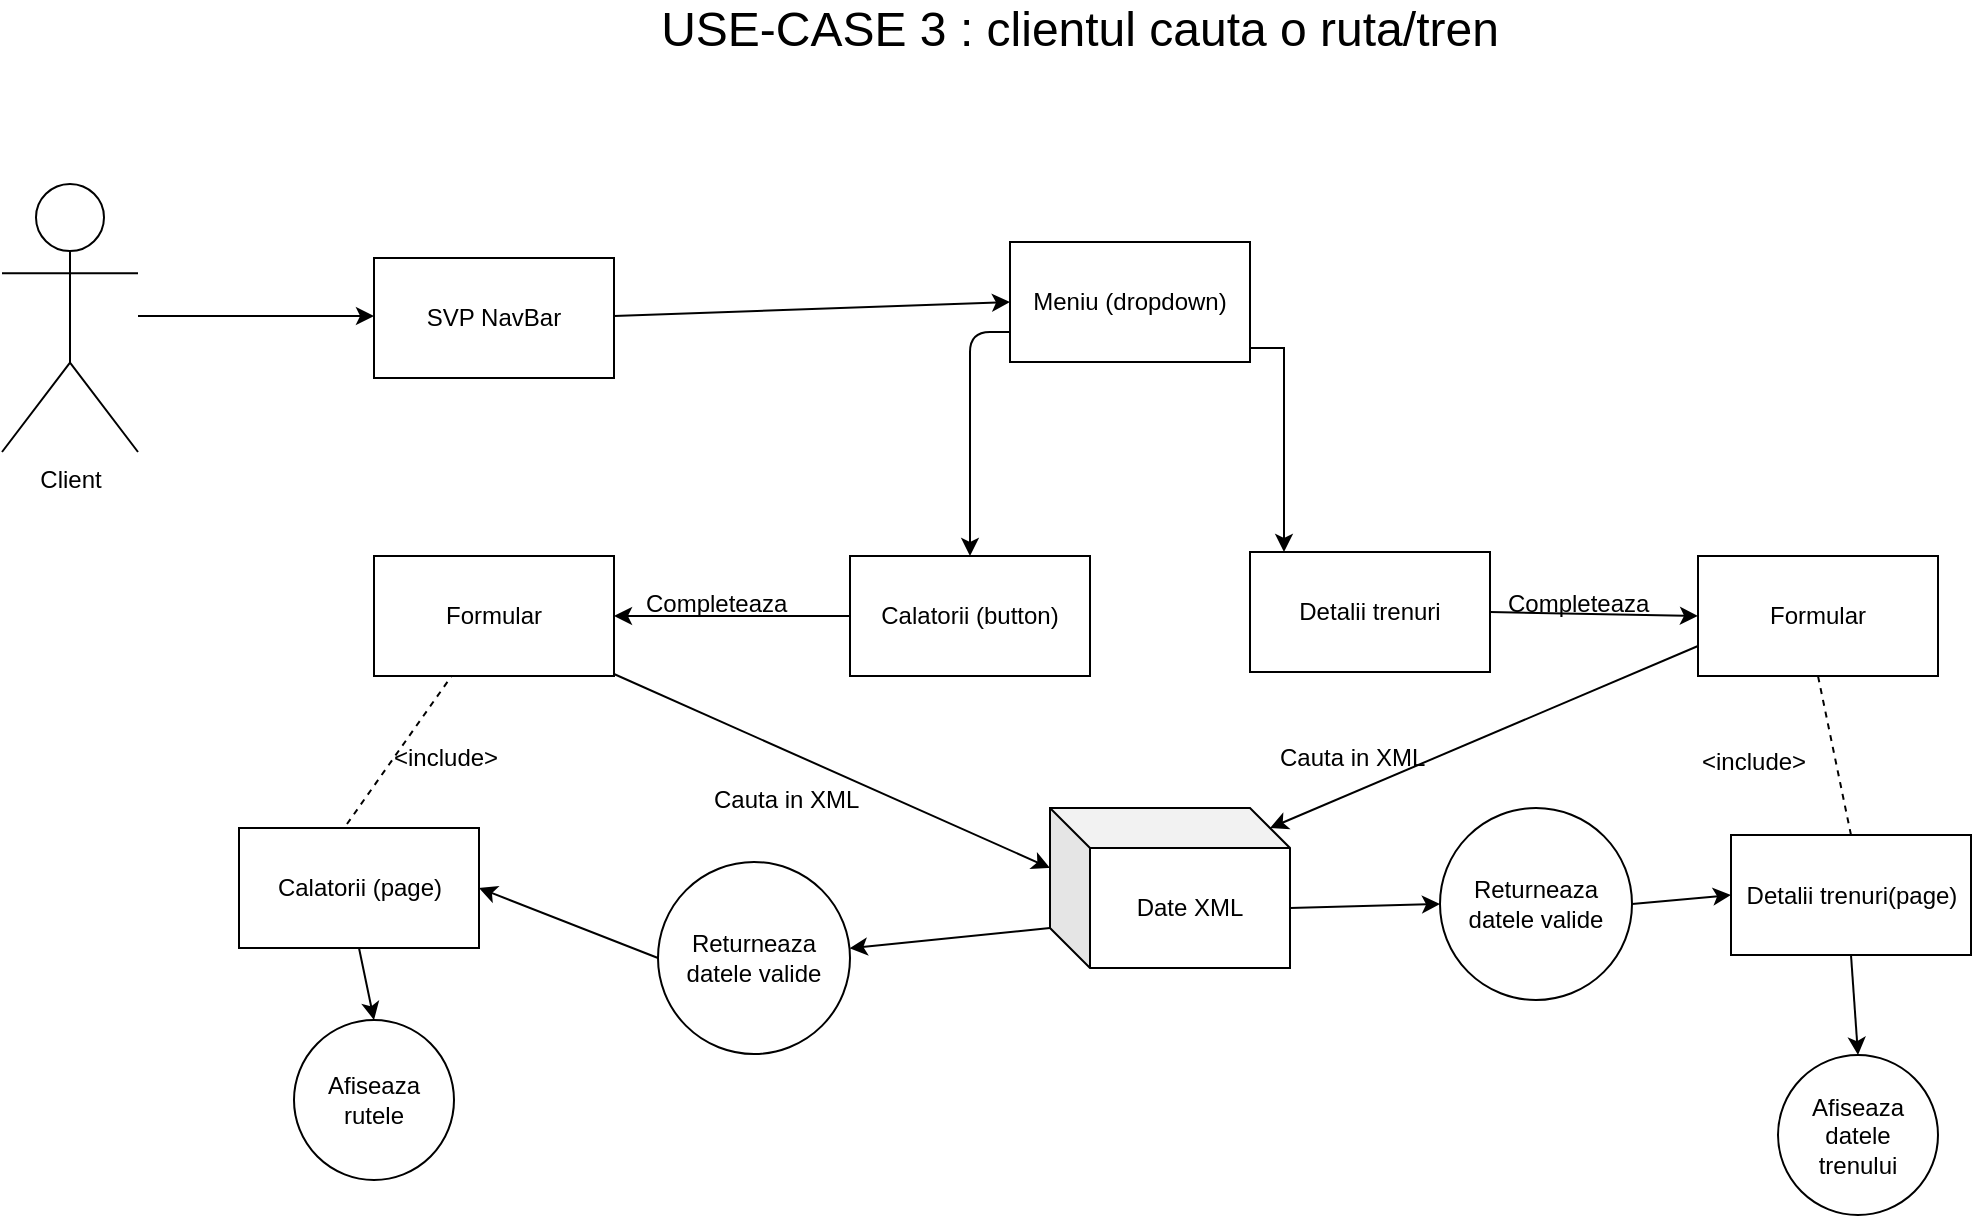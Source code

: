 <mxfile version="10.6.3" type="device"><diagram id="0aiiyR9wPuvqBSn9-EuE" name="Page-1"><mxGraphModel dx="1394" dy="793" grid="0" gridSize="10" guides="1" tooltips="1" connect="1" arrows="1" fold="1" page="1" pageScale="1" pageWidth="827" pageHeight="1169" math="0" shadow="0"><root><mxCell id="0"/><mxCell id="1" parent="0"/><mxCell id="x19-yIgnPesimu06ac6J-1" value="Client" style="shape=umlActor;verticalLabelPosition=bottom;labelBackgroundColor=#ffffff;verticalAlign=top;html=1;outlineConnect=0;" vertex="1" parent="1"><mxGeometry x="67" y="168" width="68" height="134" as="geometry"/></mxCell><mxCell id="x19-yIgnPesimu06ac6J-6" value="&lt;font style=&quot;font-size: 24px&quot;&gt;USE-CASE 3 : clientul cauta o ruta&lt;/font&gt;&lt;font style=&quot;font-size: 24px&quot;&gt;/tren&lt;/font&gt;" style="text;html=1;strokeColor=none;fillColor=none;align=center;verticalAlign=middle;whiteSpace=wrap;rounded=0;" vertex="1" parent="1"><mxGeometry x="288" y="81" width="636" height="20" as="geometry"/></mxCell><mxCell id="x19-yIgnPesimu06ac6J-9" value="&lt;div&gt;SVP NavBar&lt;br&gt;&lt;/div&gt;" style="rounded=0;whiteSpace=wrap;html=1;" vertex="1" parent="1"><mxGeometry x="253" y="205" width="120" height="60" as="geometry"/></mxCell><mxCell id="x19-yIgnPesimu06ac6J-10" value="" style="endArrow=classic;html=1;" edge="1" parent="1"><mxGeometry width="50" height="50" relative="1" as="geometry"><mxPoint x="135" y="234" as="sourcePoint"/><mxPoint x="253" y="234" as="targetPoint"/></mxGeometry></mxCell><mxCell id="x19-yIgnPesimu06ac6J-38" value="" style="edgeStyle=orthogonalEdgeStyle;rounded=0;orthogonalLoop=1;jettySize=auto;html=1;" edge="1" parent="1" source="x19-yIgnPesimu06ac6J-11" target="x19-yIgnPesimu06ac6J-37"><mxGeometry relative="1" as="geometry"><Array as="points"><mxPoint x="708" y="250"/></Array></mxGeometry></mxCell><mxCell id="x19-yIgnPesimu06ac6J-11" value="Meniu (dropdown)" style="rounded=0;whiteSpace=wrap;html=1;" vertex="1" parent="1"><mxGeometry x="571" y="197" width="120" height="60" as="geometry"/></mxCell><mxCell id="x19-yIgnPesimu06ac6J-37" value="Detalii trenuri" style="rounded=0;whiteSpace=wrap;html=1;" vertex="1" parent="1"><mxGeometry x="691" y="352" width="120" height="60" as="geometry"/></mxCell><mxCell id="x19-yIgnPesimu06ac6J-12" value="" style="endArrow=classic;html=1;entryX=0;entryY=0.5;entryDx=0;entryDy=0;" edge="1" parent="1" target="x19-yIgnPesimu06ac6J-11"><mxGeometry width="50" height="50" relative="1" as="geometry"><mxPoint x="373" y="234" as="sourcePoint"/><mxPoint x="491" y="234" as="targetPoint"/></mxGeometry></mxCell><mxCell id="x19-yIgnPesimu06ac6J-13" value="Calatorii (button)" style="rounded=0;whiteSpace=wrap;html=1;" vertex="1" parent="1"><mxGeometry x="491" y="354" width="120" height="60" as="geometry"/></mxCell><mxCell id="x19-yIgnPesimu06ac6J-14" value="" style="endArrow=classic;html=1;entryX=0.5;entryY=0;entryDx=0;entryDy=0;exitX=0;exitY=0.75;exitDx=0;exitDy=0;" edge="1" parent="1" source="x19-yIgnPesimu06ac6J-11" target="x19-yIgnPesimu06ac6J-13"><mxGeometry width="50" height="50" relative="1" as="geometry"><mxPoint x="551" y="248" as="sourcePoint"/><mxPoint x="501" y="244" as="targetPoint"/><Array as="points"><mxPoint x="551" y="242"/></Array></mxGeometry></mxCell><mxCell id="x19-yIgnPesimu06ac6J-19" value="Returneaza datele valide" style="ellipse;whiteSpace=wrap;html=1;aspect=fixed;" vertex="1" parent="1"><mxGeometry x="395" y="507" width="96" height="96" as="geometry"/></mxCell><mxCell id="x19-yIgnPesimu06ac6J-20" value="Formular" style="rounded=0;whiteSpace=wrap;html=1;" vertex="1" parent="1"><mxGeometry x="253" y="354" width="120" height="60" as="geometry"/></mxCell><mxCell id="x19-yIgnPesimu06ac6J-21" value="" style="endArrow=classic;html=1;entryX=1;entryY=0.5;entryDx=0;entryDy=0;exitX=0;exitY=0.5;exitDx=0;exitDy=0;" edge="1" parent="1" source="x19-yIgnPesimu06ac6J-13" target="x19-yIgnPesimu06ac6J-20"><mxGeometry width="50" height="50" relative="1" as="geometry"><mxPoint x="408" y="432" as="sourcePoint"/><mxPoint x="458" y="382" as="targetPoint"/></mxGeometry></mxCell><mxCell id="x19-yIgnPesimu06ac6J-22" value="Completeaza" style="text;html=1;resizable=0;points=[];autosize=1;align=left;verticalAlign=top;spacingTop=-4;" vertex="1" parent="1"><mxGeometry x="387" y="368" width="83" height="14" as="geometry"/></mxCell><mxCell id="x19-yIgnPesimu06ac6J-24" value="Date XML" style="shape=cube;whiteSpace=wrap;html=1;boundedLbl=1;backgroundOutline=1;darkOpacity=0.05;darkOpacity2=0.1;" vertex="1" parent="1"><mxGeometry x="591" y="480" width="120" height="80" as="geometry"/></mxCell><mxCell id="x19-yIgnPesimu06ac6J-25" value="" style="endArrow=classic;html=1;entryX=0;entryY=0;entryDx=0;entryDy=30;entryPerimeter=0;" edge="1" parent="1" target="x19-yIgnPesimu06ac6J-24"><mxGeometry width="50" height="50" relative="1" as="geometry"><mxPoint x="373" y="413" as="sourcePoint"/><mxPoint x="85" y="651" as="targetPoint"/></mxGeometry></mxCell><mxCell id="x19-yIgnPesimu06ac6J-27" value="Cauta in XML" style="text;html=1;resizable=0;points=[];autosize=1;align=left;verticalAlign=top;spacingTop=-4;" vertex="1" parent="1"><mxGeometry x="421" y="466" width="82" height="14" as="geometry"/></mxCell><mxCell id="x19-yIgnPesimu06ac6J-28" value="Calatorii (page)" style="rounded=0;whiteSpace=wrap;html=1;" vertex="1" parent="1"><mxGeometry x="185.5" y="490" width="120" height="60" as="geometry"/></mxCell><mxCell id="x19-yIgnPesimu06ac6J-29" value="" style="endArrow=none;dashed=1;html=1;exitX=0.45;exitY=-0.033;exitDx=0;exitDy=0;exitPerimeter=0;" edge="1" parent="1" source="x19-yIgnPesimu06ac6J-28" target="x19-yIgnPesimu06ac6J-20"><mxGeometry width="50" height="50" relative="1" as="geometry"><mxPoint x="298" y="477" as="sourcePoint"/><mxPoint x="348" y="427" as="targetPoint"/></mxGeometry></mxCell><mxCell id="x19-yIgnPesimu06ac6J-30" value="&amp;lt;include&amp;gt;" style="text;html=1;resizable=0;points=[];autosize=1;align=left;verticalAlign=top;spacingTop=-4;" vertex="1" parent="1"><mxGeometry x="261" y="445" width="64" height="14" as="geometry"/></mxCell><mxCell id="x19-yIgnPesimu06ac6J-33" value="" style="endArrow=classic;html=1;exitX=0;exitY=0;exitDx=0;exitDy=60;exitPerimeter=0;" edge="1" parent="1" source="x19-yIgnPesimu06ac6J-24" target="x19-yIgnPesimu06ac6J-19"><mxGeometry width="50" height="50" relative="1" as="geometry"><mxPoint x="140" y="608" as="sourcePoint"/><mxPoint x="190" y="558" as="targetPoint"/></mxGeometry></mxCell><mxCell id="x19-yIgnPesimu06ac6J-34" value="" style="endArrow=classic;html=1;entryX=1;entryY=0.5;entryDx=0;entryDy=0;exitX=0;exitY=0.5;exitDx=0;exitDy=0;" edge="1" parent="1" source="x19-yIgnPesimu06ac6J-19" target="x19-yIgnPesimu06ac6J-28"><mxGeometry width="50" height="50" relative="1" as="geometry"><mxPoint x="303" y="598" as="sourcePoint"/><mxPoint x="353" y="548" as="targetPoint"/></mxGeometry></mxCell><mxCell id="x19-yIgnPesimu06ac6J-35" value="" style="endArrow=classic;html=1;exitX=0.5;exitY=1;exitDx=0;exitDy=0;entryX=0.5;entryY=0;entryDx=0;entryDy=0;" edge="1" parent="1" source="x19-yIgnPesimu06ac6J-28" target="x19-yIgnPesimu06ac6J-36"><mxGeometry width="50" height="50" relative="1" as="geometry"><mxPoint x="489" y="611" as="sourcePoint"/><mxPoint x="434" y="626" as="targetPoint"/></mxGeometry></mxCell><mxCell id="x19-yIgnPesimu06ac6J-36" value="Afiseaza rutele" style="ellipse;whiteSpace=wrap;html=1;aspect=fixed;" vertex="1" parent="1"><mxGeometry x="213" y="586" width="80" height="80" as="geometry"/></mxCell><mxCell id="x19-yIgnPesimu06ac6J-41" value="Formular" style="rounded=0;whiteSpace=wrap;html=1;" vertex="1" parent="1"><mxGeometry x="915" y="354" width="120" height="60" as="geometry"/></mxCell><mxCell id="x19-yIgnPesimu06ac6J-42" value="" style="endArrow=classic;html=1;entryX=0;entryY=0.5;entryDx=0;entryDy=0;exitX=1;exitY=0.5;exitDx=0;exitDy=0;" edge="1" parent="1" source="x19-yIgnPesimu06ac6J-37" target="x19-yIgnPesimu06ac6J-41"><mxGeometry width="50" height="50" relative="1" as="geometry"><mxPoint x="857" y="509" as="sourcePoint"/><mxPoint x="739" y="509" as="targetPoint"/></mxGeometry></mxCell><mxCell id="x19-yIgnPesimu06ac6J-43" value="Completeaza" style="text;html=1;resizable=0;points=[];autosize=1;align=left;verticalAlign=top;spacingTop=-4;" vertex="1" parent="1"><mxGeometry x="818" y="368" width="83" height="14" as="geometry"/></mxCell><mxCell id="x19-yIgnPesimu06ac6J-44" value="Returneaza datele valide" style="ellipse;whiteSpace=wrap;html=1;aspect=fixed;" vertex="1" parent="1"><mxGeometry x="786" y="480" width="96" height="96" as="geometry"/></mxCell><mxCell id="x19-yIgnPesimu06ac6J-45" value="Cauta in XML" style="text;html=1;resizable=0;points=[];autosize=1;align=left;verticalAlign=top;spacingTop=-4;" vertex="1" parent="1"><mxGeometry x="704" y="445" width="82" height="14" as="geometry"/></mxCell><mxCell id="x19-yIgnPesimu06ac6J-46" value="&lt;div&gt;Detalii trenuri(page)&lt;/div&gt;" style="rounded=0;whiteSpace=wrap;html=1;" vertex="1" parent="1"><mxGeometry x="931.5" y="493.5" width="120" height="60" as="geometry"/></mxCell><mxCell id="x19-yIgnPesimu06ac6J-47" value="&amp;lt;include&amp;gt;" style="text;html=1;resizable=0;points=[];autosize=1;align=left;verticalAlign=top;spacingTop=-4;" vertex="1" parent="1"><mxGeometry x="915" y="447" width="64" height="14" as="geometry"/></mxCell><mxCell id="x19-yIgnPesimu06ac6J-48" value="" style="endArrow=classic;html=1;entryX=0;entryY=0.5;entryDx=0;entryDy=0;exitX=1;exitY=0.5;exitDx=0;exitDy=0;" edge="1" parent="1" source="x19-yIgnPesimu06ac6J-44" target="x19-yIgnPesimu06ac6J-46"><mxGeometry width="50" height="50" relative="1" as="geometry"><mxPoint x="882" y="655.5" as="sourcePoint"/><mxPoint x="932" y="605.5" as="targetPoint"/></mxGeometry></mxCell><mxCell id="x19-yIgnPesimu06ac6J-49" value="" style="endArrow=classic;html=1;exitX=0.5;exitY=1;exitDx=0;exitDy=0;entryX=0.5;entryY=0;entryDx=0;entryDy=0;" edge="1" parent="1" source="x19-yIgnPesimu06ac6J-46" target="x19-yIgnPesimu06ac6J-50"><mxGeometry width="50" height="50" relative="1" as="geometry"><mxPoint x="1068" y="668.5" as="sourcePoint"/><mxPoint x="1013" y="683.5" as="targetPoint"/></mxGeometry></mxCell><mxCell id="x19-yIgnPesimu06ac6J-50" value="&lt;div&gt;Afiseaza datele&lt;/div&gt;&lt;div&gt;trenului&lt;/div&gt;" style="ellipse;whiteSpace=wrap;html=1;aspect=fixed;" vertex="1" parent="1"><mxGeometry x="955" y="603.5" width="80" height="80" as="geometry"/></mxCell><mxCell id="x19-yIgnPesimu06ac6J-51" value="" style="endArrow=none;dashed=1;html=1;entryX=0.5;entryY=1;entryDx=0;entryDy=0;exitX=0.5;exitY=0;exitDx=0;exitDy=0;" edge="1" parent="1" source="x19-yIgnPesimu06ac6J-46" target="x19-yIgnPesimu06ac6J-41"><mxGeometry width="50" height="50" relative="1" as="geometry"><mxPoint x="852" y="488" as="sourcePoint"/><mxPoint x="903.942" y="414" as="targetPoint"/></mxGeometry></mxCell><mxCell id="x19-yIgnPesimu06ac6J-52" value="" style="endArrow=classic;html=1;entryX=0;entryY=0;entryDx=110;entryDy=10;entryPerimeter=0;exitX=0;exitY=0.75;exitDx=0;exitDy=0;" edge="1" parent="1" source="x19-yIgnPesimu06ac6J-41" target="x19-yIgnPesimu06ac6J-24"><mxGeometry width="50" height="50" relative="1" as="geometry"><mxPoint x="383" y="423" as="sourcePoint"/><mxPoint x="601" y="520" as="targetPoint"/></mxGeometry></mxCell><mxCell id="x19-yIgnPesimu06ac6J-53" value="" style="endArrow=classic;html=1;exitX=0;exitY=0;exitDx=120;exitDy=50;exitPerimeter=0;entryX=0;entryY=0.5;entryDx=0;entryDy=0;" edge="1" parent="1" source="x19-yIgnPesimu06ac6J-24" target="x19-yIgnPesimu06ac6J-44"><mxGeometry width="50" height="50" relative="1" as="geometry"><mxPoint x="601" y="550" as="sourcePoint"/><mxPoint x="500.755" y="560.16" as="targetPoint"/></mxGeometry></mxCell></root></mxGraphModel></diagram></mxfile>